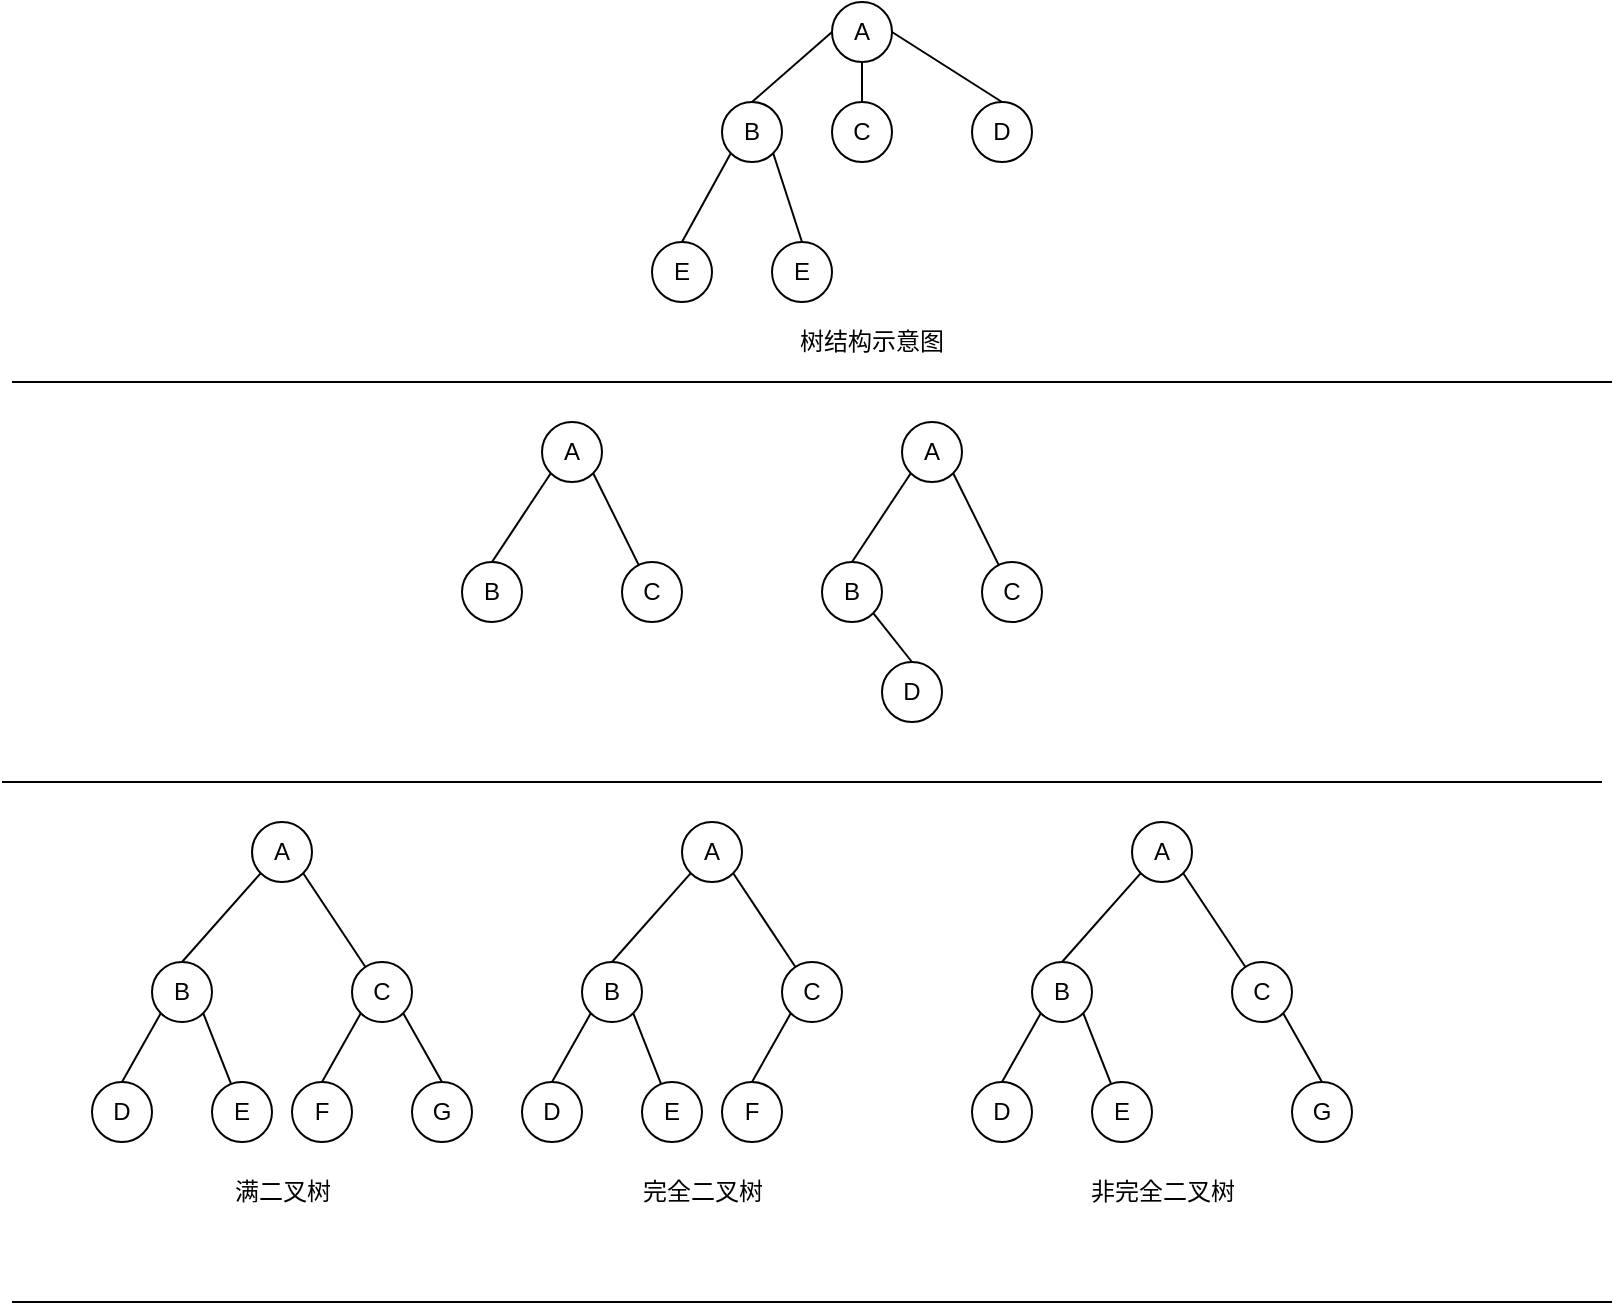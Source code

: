 <mxfile>
    <diagram id="koq7l3PGdgHiIWpdA3eX" name="Page-1">
        <mxGraphModel dx="986" dy="419" grid="0" gridSize="10" guides="1" tooltips="1" connect="1" arrows="1" fold="1" page="1" pageScale="1" pageWidth="850" pageHeight="1100" math="0" shadow="0">
            <root>
                <mxCell id="0"/>
                <mxCell id="1" parent="0"/>
                <mxCell id="2" value="A" style="ellipse;whiteSpace=wrap;html=1;aspect=fixed;" parent="1" vertex="1">
                    <mxGeometry x="450" y="30" width="30" height="30" as="geometry"/>
                </mxCell>
                <mxCell id="12" value="B" style="ellipse;whiteSpace=wrap;html=1;aspect=fixed;" parent="1" vertex="1">
                    <mxGeometry x="395" y="80" width="30" height="30" as="geometry"/>
                </mxCell>
                <mxCell id="13" value="C" style="ellipse;whiteSpace=wrap;html=1;aspect=fixed;" parent="1" vertex="1">
                    <mxGeometry x="450" y="80" width="30" height="30" as="geometry"/>
                </mxCell>
                <mxCell id="14" value="D" style="ellipse;whiteSpace=wrap;html=1;aspect=fixed;" parent="1" vertex="1">
                    <mxGeometry x="520" y="80" width="30" height="30" as="geometry"/>
                </mxCell>
                <mxCell id="15" value="" style="endArrow=none;html=1;entryX=0;entryY=0.5;entryDx=0;entryDy=0;exitX=0.5;exitY=0;exitDx=0;exitDy=0;" parent="1" source="12" target="2" edge="1">
                    <mxGeometry width="50" height="50" relative="1" as="geometry">
                        <mxPoint x="480" y="240" as="sourcePoint"/>
                        <mxPoint x="530" y="190" as="targetPoint"/>
                    </mxGeometry>
                </mxCell>
                <mxCell id="16" value="" style="endArrow=none;html=1;entryX=1;entryY=0.5;entryDx=0;entryDy=0;exitX=0.5;exitY=0;exitDx=0;exitDy=0;" parent="1" source="14" target="2" edge="1">
                    <mxGeometry width="50" height="50" relative="1" as="geometry">
                        <mxPoint x="480" y="240" as="sourcePoint"/>
                        <mxPoint x="530" y="190" as="targetPoint"/>
                    </mxGeometry>
                </mxCell>
                <mxCell id="17" value="" style="endArrow=none;html=1;entryX=0.5;entryY=1;entryDx=0;entryDy=0;" parent="1" target="2" edge="1">
                    <mxGeometry width="50" height="50" relative="1" as="geometry">
                        <mxPoint x="465" y="80" as="sourcePoint"/>
                        <mxPoint x="530" y="190" as="targetPoint"/>
                    </mxGeometry>
                </mxCell>
                <mxCell id="18" value="E" style="ellipse;whiteSpace=wrap;html=1;aspect=fixed;" parent="1" vertex="1">
                    <mxGeometry x="360" y="150" width="30" height="30" as="geometry"/>
                </mxCell>
                <mxCell id="19" value="E" style="ellipse;whiteSpace=wrap;html=1;aspect=fixed;" parent="1" vertex="1">
                    <mxGeometry x="420" y="150" width="30" height="30" as="geometry"/>
                </mxCell>
                <mxCell id="20" value="" style="endArrow=none;html=1;entryX=0;entryY=1;entryDx=0;entryDy=0;exitX=0.5;exitY=0;exitDx=0;exitDy=0;" parent="1" source="18" target="12" edge="1">
                    <mxGeometry width="50" height="50" relative="1" as="geometry">
                        <mxPoint x="480" y="240" as="sourcePoint"/>
                        <mxPoint x="530" y="190" as="targetPoint"/>
                    </mxGeometry>
                </mxCell>
                <mxCell id="21" value="" style="endArrow=none;html=1;entryX=1;entryY=1;entryDx=0;entryDy=0;exitX=0.5;exitY=0;exitDx=0;exitDy=0;" parent="1" source="19" target="12" edge="1">
                    <mxGeometry width="50" height="50" relative="1" as="geometry">
                        <mxPoint x="480" y="240" as="sourcePoint"/>
                        <mxPoint x="530" y="190" as="targetPoint"/>
                    </mxGeometry>
                </mxCell>
                <mxCell id="22" value="树结构示意图" style="text;html=1;align=center;verticalAlign=middle;whiteSpace=wrap;rounded=0;" parent="1" vertex="1">
                    <mxGeometry x="430" y="190" width="80" height="20" as="geometry"/>
                </mxCell>
                <mxCell id="23" value="A" style="ellipse;whiteSpace=wrap;html=1;aspect=fixed;" vertex="1" parent="1">
                    <mxGeometry x="305" y="240" width="30" height="30" as="geometry"/>
                </mxCell>
                <mxCell id="24" value="B" style="ellipse;whiteSpace=wrap;html=1;aspect=fixed;" vertex="1" parent="1">
                    <mxGeometry x="265" y="310" width="30" height="30" as="geometry"/>
                </mxCell>
                <mxCell id="25" value="C" style="ellipse;whiteSpace=wrap;html=1;aspect=fixed;" vertex="1" parent="1">
                    <mxGeometry x="345" y="310" width="30" height="30" as="geometry"/>
                </mxCell>
                <mxCell id="27" value="" style="endArrow=none;html=1;entryX=0;entryY=1;entryDx=0;entryDy=0;exitX=0.5;exitY=0;exitDx=0;exitDy=0;" edge="1" parent="1" source="24" target="23">
                    <mxGeometry width="50" height="50" relative="1" as="geometry">
                        <mxPoint x="625" y="330" as="sourcePoint"/>
                        <mxPoint x="675" y="280" as="targetPoint"/>
                    </mxGeometry>
                </mxCell>
                <mxCell id="29" value="" style="endArrow=none;html=1;entryX=1;entryY=1;entryDx=0;entryDy=0;" edge="1" parent="1" source="25" target="23">
                    <mxGeometry width="50" height="50" relative="1" as="geometry">
                        <mxPoint x="290" y="320" as="sourcePoint"/>
                        <mxPoint x="319" y="276" as="targetPoint"/>
                    </mxGeometry>
                </mxCell>
                <mxCell id="30" value="A" style="ellipse;whiteSpace=wrap;html=1;aspect=fixed;" vertex="1" parent="1">
                    <mxGeometry x="485" y="240" width="30" height="30" as="geometry"/>
                </mxCell>
                <mxCell id="31" value="B" style="ellipse;whiteSpace=wrap;html=1;aspect=fixed;" vertex="1" parent="1">
                    <mxGeometry x="445" y="310" width="30" height="30" as="geometry"/>
                </mxCell>
                <mxCell id="32" value="C" style="ellipse;whiteSpace=wrap;html=1;aspect=fixed;" vertex="1" parent="1">
                    <mxGeometry x="525" y="310" width="30" height="30" as="geometry"/>
                </mxCell>
                <mxCell id="33" value="" style="endArrow=none;html=1;entryX=0;entryY=1;entryDx=0;entryDy=0;exitX=0.5;exitY=0;exitDx=0;exitDy=0;" edge="1" parent="1" source="31" target="30">
                    <mxGeometry width="50" height="50" relative="1" as="geometry">
                        <mxPoint x="805" y="330" as="sourcePoint"/>
                        <mxPoint x="855" y="280" as="targetPoint"/>
                    </mxGeometry>
                </mxCell>
                <mxCell id="34" value="" style="endArrow=none;html=1;entryX=1;entryY=1;entryDx=0;entryDy=0;" edge="1" parent="1" source="32" target="30">
                    <mxGeometry width="50" height="50" relative="1" as="geometry">
                        <mxPoint x="470" y="320" as="sourcePoint"/>
                        <mxPoint x="499" y="276" as="targetPoint"/>
                    </mxGeometry>
                </mxCell>
                <mxCell id="35" value="D" style="ellipse;whiteSpace=wrap;html=1;aspect=fixed;" vertex="1" parent="1">
                    <mxGeometry x="475" y="360" width="30" height="30" as="geometry"/>
                </mxCell>
                <mxCell id="36" value="" style="endArrow=none;html=1;entryX=1;entryY=1;entryDx=0;entryDy=0;exitX=0.5;exitY=0;exitDx=0;exitDy=0;" edge="1" parent="1" source="35" target="31">
                    <mxGeometry width="50" height="50" relative="1" as="geometry">
                        <mxPoint x="470" y="320" as="sourcePoint"/>
                        <mxPoint x="499" y="276" as="targetPoint"/>
                    </mxGeometry>
                </mxCell>
                <mxCell id="37" value="" style="endArrow=none;html=1;" edge="1" parent="1">
                    <mxGeometry width="50" height="50" relative="1" as="geometry">
                        <mxPoint x="40" y="220" as="sourcePoint"/>
                        <mxPoint x="840" y="220" as="targetPoint"/>
                    </mxGeometry>
                </mxCell>
                <mxCell id="38" value="" style="endArrow=none;html=1;" edge="1" parent="1">
                    <mxGeometry width="50" height="50" relative="1" as="geometry">
                        <mxPoint x="35" y="420" as="sourcePoint"/>
                        <mxPoint x="835" y="420" as="targetPoint"/>
                    </mxGeometry>
                </mxCell>
                <mxCell id="39" value="A" style="ellipse;whiteSpace=wrap;html=1;aspect=fixed;" vertex="1" parent="1">
                    <mxGeometry x="160" y="440" width="30" height="30" as="geometry"/>
                </mxCell>
                <mxCell id="40" value="B" style="ellipse;whiteSpace=wrap;html=1;aspect=fixed;" vertex="1" parent="1">
                    <mxGeometry x="110" y="510" width="30" height="30" as="geometry"/>
                </mxCell>
                <mxCell id="41" value="C" style="ellipse;whiteSpace=wrap;html=1;aspect=fixed;" vertex="1" parent="1">
                    <mxGeometry x="210" y="510" width="30" height="30" as="geometry"/>
                </mxCell>
                <mxCell id="42" value="" style="endArrow=none;html=1;entryX=0;entryY=1;entryDx=0;entryDy=0;exitX=0.5;exitY=0;exitDx=0;exitDy=0;" edge="1" parent="1" source="40" target="39">
                    <mxGeometry width="50" height="50" relative="1" as="geometry">
                        <mxPoint x="490" y="530" as="sourcePoint"/>
                        <mxPoint x="540" y="480" as="targetPoint"/>
                    </mxGeometry>
                </mxCell>
                <mxCell id="43" value="" style="endArrow=none;html=1;entryX=1;entryY=1;entryDx=0;entryDy=0;" edge="1" parent="1" source="41" target="39">
                    <mxGeometry width="50" height="50" relative="1" as="geometry">
                        <mxPoint x="155" y="520" as="sourcePoint"/>
                        <mxPoint x="195.607" y="465.607" as="targetPoint"/>
                    </mxGeometry>
                </mxCell>
                <mxCell id="44" value="D" style="ellipse;whiteSpace=wrap;html=1;aspect=fixed;" vertex="1" parent="1">
                    <mxGeometry x="80" y="570" width="30" height="30" as="geometry"/>
                </mxCell>
                <mxCell id="46" value="E" style="ellipse;whiteSpace=wrap;html=1;aspect=fixed;" vertex="1" parent="1">
                    <mxGeometry x="140" y="570" width="30" height="30" as="geometry"/>
                </mxCell>
                <mxCell id="47" value="" style="endArrow=none;html=1;entryX=0;entryY=1;entryDx=0;entryDy=0;exitX=0.5;exitY=0;exitDx=0;exitDy=0;" edge="1" parent="1" source="44" target="40">
                    <mxGeometry width="50" height="50" relative="1" as="geometry">
                        <mxPoint x="135" y="520" as="sourcePoint"/>
                        <mxPoint x="164" y="476" as="targetPoint"/>
                    </mxGeometry>
                </mxCell>
                <mxCell id="48" value="" style="endArrow=none;html=1;entryX=1;entryY=1;entryDx=0;entryDy=0;" edge="1" parent="1" source="46" target="40">
                    <mxGeometry width="50" height="50" relative="1" as="geometry">
                        <mxPoint x="85" y="580" as="sourcePoint"/>
                        <mxPoint x="124" y="546" as="targetPoint"/>
                    </mxGeometry>
                </mxCell>
                <mxCell id="49" value="F" style="ellipse;whiteSpace=wrap;html=1;aspect=fixed;" vertex="1" parent="1">
                    <mxGeometry x="180" y="570" width="30" height="30" as="geometry"/>
                </mxCell>
                <mxCell id="50" value="G" style="ellipse;whiteSpace=wrap;html=1;aspect=fixed;" vertex="1" parent="1">
                    <mxGeometry x="240" y="570" width="30" height="30" as="geometry"/>
                </mxCell>
                <mxCell id="52" value="" style="endArrow=none;html=1;entryX=0;entryY=1;entryDx=0;entryDy=0;exitX=0.5;exitY=0;exitDx=0;exitDy=0;" edge="1" parent="1" source="49" target="41">
                    <mxGeometry width="50" height="50" relative="1" as="geometry">
                        <mxPoint x="160" y="581" as="sourcePoint"/>
                        <mxPoint x="146" y="546" as="targetPoint"/>
                    </mxGeometry>
                </mxCell>
                <mxCell id="53" value="" style="endArrow=none;html=1;entryX=1;entryY=1;entryDx=0;entryDy=0;exitX=0.5;exitY=0;exitDx=0;exitDy=0;" edge="1" parent="1" source="50" target="41">
                    <mxGeometry width="50" height="50" relative="1" as="geometry">
                        <mxPoint x="205" y="580" as="sourcePoint"/>
                        <mxPoint x="224" y="546" as="targetPoint"/>
                    </mxGeometry>
                </mxCell>
                <mxCell id="54" value="A" style="ellipse;whiteSpace=wrap;html=1;aspect=fixed;" vertex="1" parent="1">
                    <mxGeometry x="375" y="440" width="30" height="30" as="geometry"/>
                </mxCell>
                <mxCell id="55" value="B" style="ellipse;whiteSpace=wrap;html=1;aspect=fixed;" vertex="1" parent="1">
                    <mxGeometry x="325" y="510" width="30" height="30" as="geometry"/>
                </mxCell>
                <mxCell id="56" value="C" style="ellipse;whiteSpace=wrap;html=1;aspect=fixed;" vertex="1" parent="1">
                    <mxGeometry x="425" y="510" width="30" height="30" as="geometry"/>
                </mxCell>
                <mxCell id="57" value="" style="endArrow=none;html=1;entryX=0;entryY=1;entryDx=0;entryDy=0;exitX=0.5;exitY=0;exitDx=0;exitDy=0;" edge="1" parent="1" source="55" target="54">
                    <mxGeometry width="50" height="50" relative="1" as="geometry">
                        <mxPoint x="705" y="530" as="sourcePoint"/>
                        <mxPoint x="755" y="480" as="targetPoint"/>
                    </mxGeometry>
                </mxCell>
                <mxCell id="58" value="" style="endArrow=none;html=1;entryX=1;entryY=1;entryDx=0;entryDy=0;" edge="1" parent="1" source="56" target="54">
                    <mxGeometry width="50" height="50" relative="1" as="geometry">
                        <mxPoint x="370" y="520" as="sourcePoint"/>
                        <mxPoint x="410.607" y="465.607" as="targetPoint"/>
                    </mxGeometry>
                </mxCell>
                <mxCell id="59" value="D" style="ellipse;whiteSpace=wrap;html=1;aspect=fixed;" vertex="1" parent="1">
                    <mxGeometry x="295" y="570" width="30" height="30" as="geometry"/>
                </mxCell>
                <mxCell id="60" value="E" style="ellipse;whiteSpace=wrap;html=1;aspect=fixed;" vertex="1" parent="1">
                    <mxGeometry x="355" y="570" width="30" height="30" as="geometry"/>
                </mxCell>
                <mxCell id="61" value="" style="endArrow=none;html=1;entryX=0;entryY=1;entryDx=0;entryDy=0;exitX=0.5;exitY=0;exitDx=0;exitDy=0;" edge="1" parent="1" source="59" target="55">
                    <mxGeometry width="50" height="50" relative="1" as="geometry">
                        <mxPoint x="350" y="520" as="sourcePoint"/>
                        <mxPoint x="379" y="476" as="targetPoint"/>
                    </mxGeometry>
                </mxCell>
                <mxCell id="62" value="" style="endArrow=none;html=1;entryX=1;entryY=1;entryDx=0;entryDy=0;" edge="1" parent="1" source="60" target="55">
                    <mxGeometry width="50" height="50" relative="1" as="geometry">
                        <mxPoint x="300" y="580" as="sourcePoint"/>
                        <mxPoint x="339" y="546" as="targetPoint"/>
                    </mxGeometry>
                </mxCell>
                <mxCell id="63" value="F" style="ellipse;whiteSpace=wrap;html=1;aspect=fixed;" vertex="1" parent="1">
                    <mxGeometry x="395" y="570" width="30" height="30" as="geometry"/>
                </mxCell>
                <mxCell id="65" value="" style="endArrow=none;html=1;entryX=0;entryY=1;entryDx=0;entryDy=0;exitX=0.5;exitY=0;exitDx=0;exitDy=0;" edge="1" parent="1" source="63" target="56">
                    <mxGeometry width="50" height="50" relative="1" as="geometry">
                        <mxPoint x="375" y="581" as="sourcePoint"/>
                        <mxPoint x="361" y="546" as="targetPoint"/>
                    </mxGeometry>
                </mxCell>
                <mxCell id="67" value="A" style="ellipse;whiteSpace=wrap;html=1;aspect=fixed;" vertex="1" parent="1">
                    <mxGeometry x="600" y="440" width="30" height="30" as="geometry"/>
                </mxCell>
                <mxCell id="68" value="B" style="ellipse;whiteSpace=wrap;html=1;aspect=fixed;" vertex="1" parent="1">
                    <mxGeometry x="550" y="510" width="30" height="30" as="geometry"/>
                </mxCell>
                <mxCell id="69" value="C" style="ellipse;whiteSpace=wrap;html=1;aspect=fixed;" vertex="1" parent="1">
                    <mxGeometry x="650" y="510" width="30" height="30" as="geometry"/>
                </mxCell>
                <mxCell id="70" value="" style="endArrow=none;html=1;entryX=0;entryY=1;entryDx=0;entryDy=0;exitX=0.5;exitY=0;exitDx=0;exitDy=0;" edge="1" parent="1" source="68" target="67">
                    <mxGeometry width="50" height="50" relative="1" as="geometry">
                        <mxPoint x="930" y="530" as="sourcePoint"/>
                        <mxPoint x="980" y="480" as="targetPoint"/>
                    </mxGeometry>
                </mxCell>
                <mxCell id="71" value="" style="endArrow=none;html=1;entryX=1;entryY=1;entryDx=0;entryDy=0;" edge="1" parent="1" source="69" target="67">
                    <mxGeometry width="50" height="50" relative="1" as="geometry">
                        <mxPoint x="595" y="520" as="sourcePoint"/>
                        <mxPoint x="635.607" y="465.607" as="targetPoint"/>
                    </mxGeometry>
                </mxCell>
                <mxCell id="72" value="D" style="ellipse;whiteSpace=wrap;html=1;aspect=fixed;" vertex="1" parent="1">
                    <mxGeometry x="520" y="570" width="30" height="30" as="geometry"/>
                </mxCell>
                <mxCell id="73" value="E" style="ellipse;whiteSpace=wrap;html=1;aspect=fixed;" vertex="1" parent="1">
                    <mxGeometry x="580" y="570" width="30" height="30" as="geometry"/>
                </mxCell>
                <mxCell id="74" value="" style="endArrow=none;html=1;entryX=0;entryY=1;entryDx=0;entryDy=0;exitX=0.5;exitY=0;exitDx=0;exitDy=0;" edge="1" parent="1" source="72" target="68">
                    <mxGeometry width="50" height="50" relative="1" as="geometry">
                        <mxPoint x="575" y="520" as="sourcePoint"/>
                        <mxPoint x="604" y="476" as="targetPoint"/>
                    </mxGeometry>
                </mxCell>
                <mxCell id="75" value="" style="endArrow=none;html=1;entryX=1;entryY=1;entryDx=0;entryDy=0;" edge="1" parent="1" source="73" target="68">
                    <mxGeometry width="50" height="50" relative="1" as="geometry">
                        <mxPoint x="525" y="580" as="sourcePoint"/>
                        <mxPoint x="564" y="546" as="targetPoint"/>
                    </mxGeometry>
                </mxCell>
                <mxCell id="77" value="G" style="ellipse;whiteSpace=wrap;html=1;aspect=fixed;" vertex="1" parent="1">
                    <mxGeometry x="680" y="570" width="30" height="30" as="geometry"/>
                </mxCell>
                <mxCell id="79" value="" style="endArrow=none;html=1;entryX=1;entryY=1;entryDx=0;entryDy=0;exitX=0.5;exitY=0;exitDx=0;exitDy=0;" edge="1" parent="1" source="77" target="69">
                    <mxGeometry width="50" height="50" relative="1" as="geometry">
                        <mxPoint x="645" y="580" as="sourcePoint"/>
                        <mxPoint x="664" y="546" as="targetPoint"/>
                    </mxGeometry>
                </mxCell>
                <mxCell id="81" value="" style="endArrow=none;html=1;" edge="1" parent="1">
                    <mxGeometry width="50" height="50" relative="1" as="geometry">
                        <mxPoint x="40" y="680" as="sourcePoint"/>
                        <mxPoint x="840" y="680" as="targetPoint"/>
                    </mxGeometry>
                </mxCell>
                <mxCell id="82" value="满二叉树" style="text;html=1;align=center;verticalAlign=middle;resizable=0;points=[];autosize=1;strokeColor=none;fillColor=none;" vertex="1" parent="1">
                    <mxGeometry x="140" y="610" width="70" height="30" as="geometry"/>
                </mxCell>
                <mxCell id="83" value="完全二叉树" style="text;html=1;align=center;verticalAlign=middle;resizable=0;points=[];autosize=1;strokeColor=none;fillColor=none;" vertex="1" parent="1">
                    <mxGeometry x="345" y="610" width="80" height="30" as="geometry"/>
                </mxCell>
                <mxCell id="84" value="非完全二叉树" style="text;html=1;align=center;verticalAlign=middle;resizable=0;points=[];autosize=1;strokeColor=none;fillColor=none;" vertex="1" parent="1">
                    <mxGeometry x="565" y="610" width="100" height="30" as="geometry"/>
                </mxCell>
            </root>
        </mxGraphModel>
    </diagram>
</mxfile>